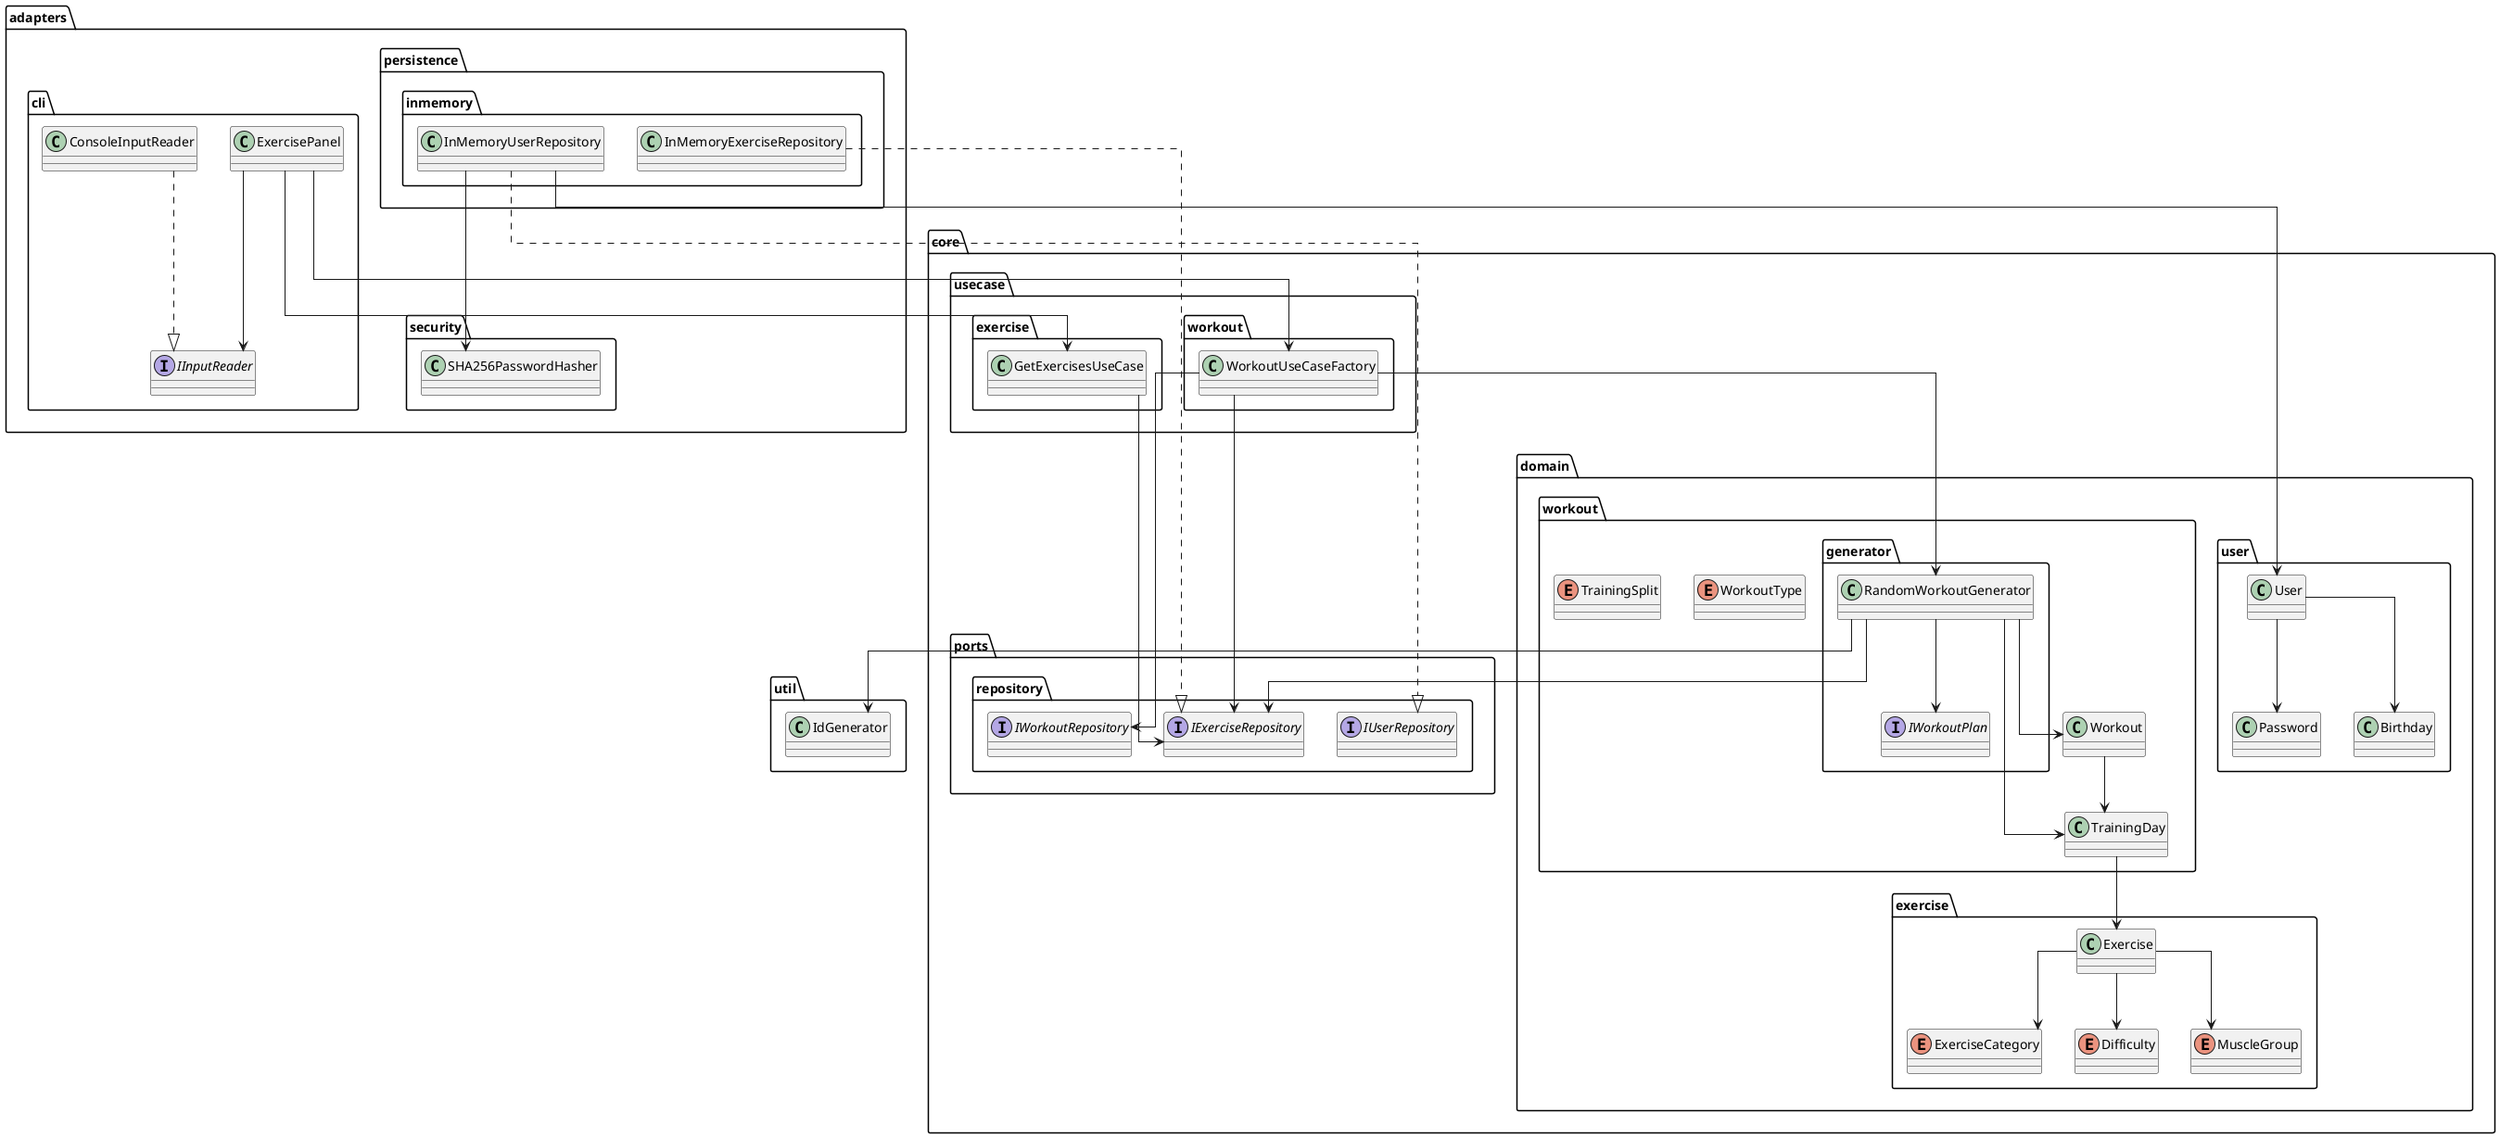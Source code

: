 @startuml
top to bottom direction
skinparam linetype ortho


class adapters.cli.ExercisePanel {}
class adapters.cli.ConsoleInputReader {}
interface adapters.cli.IInputReader {}

class adapters.persistence.inmemory.InMemoryExerciseRepository {}
class adapters.persistence.inmemory.InMemoryUserRepository {}

class core.usecase.exercise.GetExercisesUseCase {}
class core.usecase.workout.WorkoutUseCaseFactory {}

interface core.ports.repository.IExerciseRepository {}
interface core.ports.repository.IUserRepository {}
interface core.ports.repository.IWorkoutRepository {}

class core.domain.exercise.Exercise {}
enum core.domain.exercise.ExerciseCategory {}
enum core.domain.exercise.Difficulty {}
enum core.domain.exercise.MuscleGroup {}

class core.domain.user.User {}
class core.domain.user.Password {}
class core.domain.user.Birthday {}

class core.domain.workout.Workout {}
class core.domain.workout.TrainingDay {}
enum core.domain.workout.WorkoutType {}
enum core.domain.workout.TrainingSplit {}

class core.domain.workout.generator.RandomWorkoutGenerator {}
interface core.domain.workout.generator.IWorkoutPlan {}

class adapters.security.SHA256PasswordHasher {}
class util.IdGenerator {}

' Beziehungen CLI
adapters.cli.ExercisePanel --> core.usecase.workout.WorkoutUseCaseFactory
adapters.cli.ExercisePanel --> core.usecase.exercise.GetExercisesUseCase
adapters.cli.ExercisePanel --> adapters.cli.IInputReader
adapters.cli.ConsoleInputReader ..|> adapters.cli.IInputReader

' Repositories
adapters.persistence.inmemory.InMemoryExerciseRepository ..|> core.ports.repository.IExerciseRepository
adapters.persistence.inmemory.InMemoryUserRepository ..|> core.ports.repository.IUserRepository
adapters.persistence.inmemory.InMemoryUserRepository --> adapters.security.SHA256PasswordHasher
adapters.persistence.inmemory.InMemoryUserRepository --> core.domain.user.User

' UseCases -> Ports
core.usecase.workout.WorkoutUseCaseFactory --> core.ports.repository.IWorkoutRepository
core.usecase.workout.WorkoutUseCaseFactory --> core.ports.repository.IExerciseRepository
core.usecase.workout.WorkoutUseCaseFactory --> core.domain.workout.generator.RandomWorkoutGenerator
core.usecase.exercise.GetExercisesUseCase --> core.ports.repository.IExerciseRepository

' RandomWorkoutGenerator
core.domain.workout.generator.RandomWorkoutGenerator --> core.ports.repository.IExerciseRepository
core.domain.workout.generator.RandomWorkoutGenerator --> core.domain.workout.generator.IWorkoutPlan
core.domain.workout.generator.RandomWorkoutGenerator --> core.domain.workout.TrainingDay
core.domain.workout.generator.RandomWorkoutGenerator --> util.IdGenerator
core.domain.workout.generator.RandomWorkoutGenerator --> core.domain.workout.Workout

' Domain-Struktur
core.domain.workout.TrainingDay --> core.domain.exercise.Exercise
core.domain.workout.Workout --> core.domain.workout.TrainingDay
core.domain.exercise.Exercise --> core.domain.exercise.MuscleGroup
core.domain.exercise.Exercise --> core.domain.exercise.ExerciseCategory
core.domain.exercise.Exercise --> core.domain.exercise.Difficulty
core.domain.user.User --> core.domain.user.Password
core.domain.user.User --> core.domain.user.Birthday
@enduml
